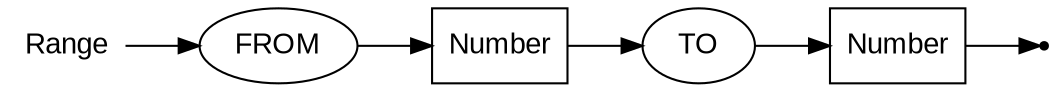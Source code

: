 digraph RANGE {
  rankdir=LR;
  node [fontname="Arial"];
  start [label="Range" shape=plaintext];
  end [label="" shape=point];
  A [label="FROM" shape=oval];
  B [label="Number" shape=box];
  C [label="TO" shape=oval];
  D [label="Number" shape=box];
  start -> A;
  A -> B;
  B -> C;
  C -> D;
  D -> end;
}